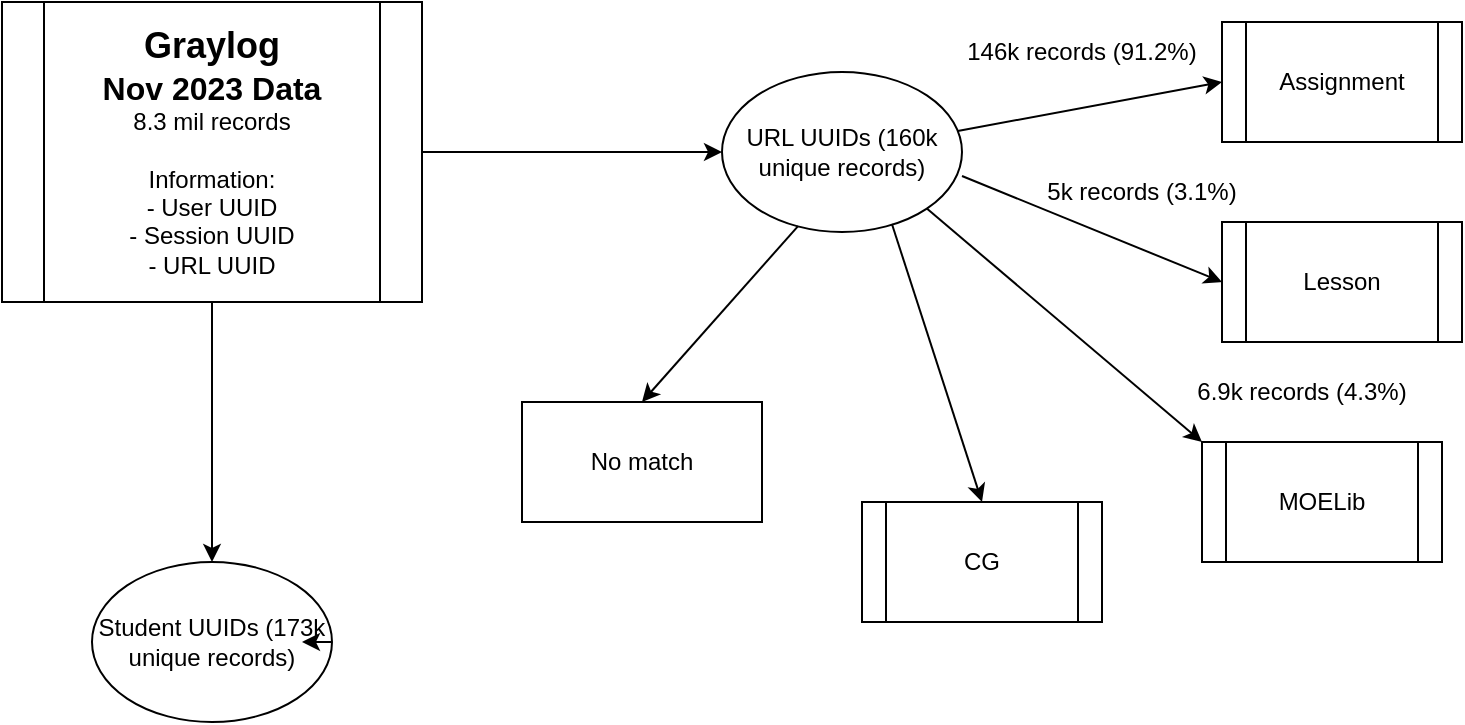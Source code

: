 <mxfile version="24.7.6">
  <diagram id="wFE0QG_FPsp0jaGvCLVb" name="Page-1">
    <mxGraphModel dx="2074" dy="1106" grid="1" gridSize="10" guides="1" tooltips="1" connect="1" arrows="1" fold="1" page="1" pageScale="1" pageWidth="850" pageHeight="1100" math="0" shadow="0">
      <root>
        <mxCell id="0" />
        <mxCell id="1" parent="0" />
        <mxCell id="pp7dFvi1Cq4HVV2FVrHm-5" style="edgeStyle=orthogonalEdgeStyle;rounded=0;orthogonalLoop=1;jettySize=auto;html=1;" edge="1" parent="1" source="pp7dFvi1Cq4HVV2FVrHm-1" target="pp7dFvi1Cq4HVV2FVrHm-2">
          <mxGeometry relative="1" as="geometry" />
        </mxCell>
        <mxCell id="pp7dFvi1Cq4HVV2FVrHm-7" style="edgeStyle=orthogonalEdgeStyle;rounded=0;orthogonalLoop=1;jettySize=auto;html=1;" edge="1" parent="1" source="pp7dFvi1Cq4HVV2FVrHm-1" target="pp7dFvi1Cq4HVV2FVrHm-6">
          <mxGeometry relative="1" as="geometry" />
        </mxCell>
        <mxCell id="pp7dFvi1Cq4HVV2FVrHm-1" value="&lt;font style=&quot;font-size: 18px;&quot;&gt;&lt;b&gt;Graylog&lt;/b&gt;&lt;/font&gt;&lt;div&gt;&lt;font size=&quot;3&quot;&gt;&lt;b&gt;Nov 2023 Data&lt;/b&gt;&lt;/font&gt;&lt;/div&gt;&lt;div&gt;8.3 mil records&lt;/div&gt;&lt;div&gt;&lt;br&gt;&lt;/div&gt;&lt;div&gt;Information:&lt;br&gt;- User UUID&lt;/div&gt;&lt;div&gt;- Session UUID&lt;/div&gt;&lt;div&gt;- URL UUID&lt;/div&gt;" style="shape=process;whiteSpace=wrap;html=1;backgroundOutline=1;" vertex="1" parent="1">
          <mxGeometry x="30" y="30" width="210" height="150" as="geometry" />
        </mxCell>
        <mxCell id="pp7dFvi1Cq4HVV2FVrHm-2" value="URL UUIDs (160k unique records)" style="ellipse;whiteSpace=wrap;html=1;" vertex="1" parent="1">
          <mxGeometry x="390" y="65" width="120" height="80" as="geometry" />
        </mxCell>
        <mxCell id="pp7dFvi1Cq4HVV2FVrHm-6" value="Student UUIDs (173k unique records)" style="ellipse;whiteSpace=wrap;html=1;" vertex="1" parent="1">
          <mxGeometry x="75" y="310" width="120" height="80" as="geometry" />
        </mxCell>
        <mxCell id="pp7dFvi1Cq4HVV2FVrHm-11" value="Assignment" style="shape=process;whiteSpace=wrap;html=1;backgroundOutline=1;" vertex="1" parent="1">
          <mxGeometry x="640" y="40" width="120" height="60" as="geometry" />
        </mxCell>
        <mxCell id="pp7dFvi1Cq4HVV2FVrHm-12" value="Lesson" style="shape=process;whiteSpace=wrap;html=1;backgroundOutline=1;" vertex="1" parent="1">
          <mxGeometry x="640" y="140" width="120" height="60" as="geometry" />
        </mxCell>
        <mxCell id="pp7dFvi1Cq4HVV2FVrHm-13" value="MOELib" style="shape=process;whiteSpace=wrap;html=1;backgroundOutline=1;" vertex="1" parent="1">
          <mxGeometry x="630" y="250" width="120" height="60" as="geometry" />
        </mxCell>
        <mxCell id="pp7dFvi1Cq4HVV2FVrHm-14" value="CG" style="shape=process;whiteSpace=wrap;html=1;backgroundOutline=1;" vertex="1" parent="1">
          <mxGeometry x="460" y="280" width="120" height="60" as="geometry" />
        </mxCell>
        <mxCell id="pp7dFvi1Cq4HVV2FVrHm-15" value="" style="endArrow=classic;html=1;rounded=0;entryX=0;entryY=0.5;entryDx=0;entryDy=0;" edge="1" parent="1" source="pp7dFvi1Cq4HVV2FVrHm-2" target="pp7dFvi1Cq4HVV2FVrHm-11">
          <mxGeometry width="50" height="50" relative="1" as="geometry">
            <mxPoint x="270" y="350" as="sourcePoint" />
            <mxPoint x="320" y="300" as="targetPoint" />
          </mxGeometry>
        </mxCell>
        <mxCell id="pp7dFvi1Cq4HVV2FVrHm-16" value="" style="endArrow=classic;html=1;rounded=0;entryX=0;entryY=0.5;entryDx=0;entryDy=0;exitX=1;exitY=0.65;exitDx=0;exitDy=0;exitPerimeter=0;" edge="1" parent="1" source="pp7dFvi1Cq4HVV2FVrHm-2" target="pp7dFvi1Cq4HVV2FVrHm-12">
          <mxGeometry width="50" height="50" relative="1" as="geometry">
            <mxPoint x="270" y="350" as="sourcePoint" />
            <mxPoint x="320" y="300" as="targetPoint" />
          </mxGeometry>
        </mxCell>
        <mxCell id="pp7dFvi1Cq4HVV2FVrHm-17" value="" style="endArrow=classic;html=1;rounded=0;entryX=0;entryY=0;entryDx=0;entryDy=0;exitX=1;exitY=1;exitDx=0;exitDy=0;" edge="1" parent="1" source="pp7dFvi1Cq4HVV2FVrHm-2" target="pp7dFvi1Cq4HVV2FVrHm-13">
          <mxGeometry width="50" height="50" relative="1" as="geometry">
            <mxPoint x="270" y="350" as="sourcePoint" />
            <mxPoint x="320" y="300" as="targetPoint" />
          </mxGeometry>
        </mxCell>
        <mxCell id="pp7dFvi1Cq4HVV2FVrHm-18" value="" style="endArrow=classic;html=1;rounded=0;entryX=0.5;entryY=0;entryDx=0;entryDy=0;exitX=0.708;exitY=0.95;exitDx=0;exitDy=0;exitPerimeter=0;" edge="1" parent="1" source="pp7dFvi1Cq4HVV2FVrHm-2" target="pp7dFvi1Cq4HVV2FVrHm-14">
          <mxGeometry width="50" height="50" relative="1" as="geometry">
            <mxPoint x="270" y="350" as="sourcePoint" />
            <mxPoint x="320" y="300" as="targetPoint" />
          </mxGeometry>
        </mxCell>
        <mxCell id="pp7dFvi1Cq4HVV2FVrHm-20" style="edgeStyle=orthogonalEdgeStyle;rounded=0;orthogonalLoop=1;jettySize=auto;html=1;exitX=1;exitY=0.5;exitDx=0;exitDy=0;entryX=0.875;entryY=0.5;entryDx=0;entryDy=0;entryPerimeter=0;" edge="1" parent="1" source="pp7dFvi1Cq4HVV2FVrHm-6" target="pp7dFvi1Cq4HVV2FVrHm-6">
          <mxGeometry relative="1" as="geometry" />
        </mxCell>
        <mxCell id="pp7dFvi1Cq4HVV2FVrHm-21" value="No match" style="rounded=0;whiteSpace=wrap;html=1;" vertex="1" parent="1">
          <mxGeometry x="290" y="230" width="120" height="60" as="geometry" />
        </mxCell>
        <mxCell id="pp7dFvi1Cq4HVV2FVrHm-22" value="" style="endArrow=classic;html=1;rounded=0;entryX=0.5;entryY=0;entryDx=0;entryDy=0;exitX=0.317;exitY=0.963;exitDx=0;exitDy=0;exitPerimeter=0;" edge="1" parent="1" source="pp7dFvi1Cq4HVV2FVrHm-2" target="pp7dFvi1Cq4HVV2FVrHm-21">
          <mxGeometry width="50" height="50" relative="1" as="geometry">
            <mxPoint x="270" y="350" as="sourcePoint" />
            <mxPoint x="320" y="300" as="targetPoint" />
          </mxGeometry>
        </mxCell>
        <mxCell id="pp7dFvi1Cq4HVV2FVrHm-23" value="146k records (91.2%)" style="text;html=1;align=center;verticalAlign=middle;whiteSpace=wrap;rounded=0;" vertex="1" parent="1">
          <mxGeometry x="510" y="40" width="120" height="30" as="geometry" />
        </mxCell>
        <mxCell id="pp7dFvi1Cq4HVV2FVrHm-24" value="5k records (3.1%)" style="text;html=1;align=center;verticalAlign=middle;whiteSpace=wrap;rounded=0;" vertex="1" parent="1">
          <mxGeometry x="540" y="110" width="120" height="30" as="geometry" />
        </mxCell>
        <mxCell id="pp7dFvi1Cq4HVV2FVrHm-25" value="6.9k records (4.3%)" style="text;html=1;align=center;verticalAlign=middle;whiteSpace=wrap;rounded=0;" vertex="1" parent="1">
          <mxGeometry x="620" y="210" width="120" height="30" as="geometry" />
        </mxCell>
      </root>
    </mxGraphModel>
  </diagram>
</mxfile>
